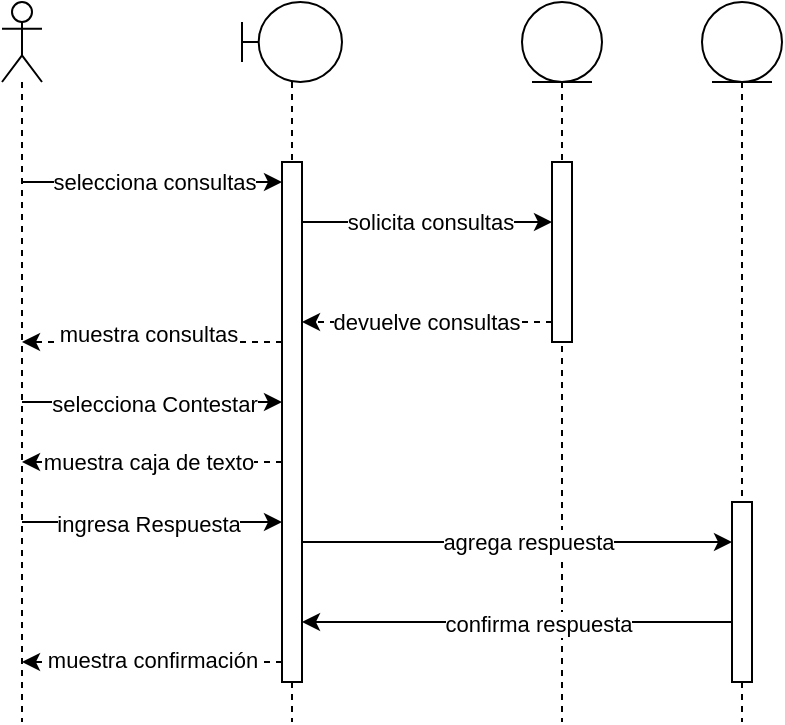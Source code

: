<mxfile version="24.4.0" type="device">
  <diagram name="Page-1" id="2YBvvXClWsGukQMizWep">
    <mxGraphModel dx="505" dy="827" grid="1" gridSize="10" guides="1" tooltips="1" connect="1" arrows="1" fold="1" page="1" pageScale="1" pageWidth="850" pageHeight="1100" math="0" shadow="0">
      <root>
        <mxCell id="0" />
        <mxCell id="1" parent="0" />
        <mxCell id="Yi4tawwr3cMeWZQa_mhw-41" style="edgeStyle=orthogonalEdgeStyle;rounded=0;orthogonalLoop=1;jettySize=auto;html=1;curved=0;" edge="1" parent="1" source="Yi4tawwr3cMeWZQa_mhw-36" target="Yi4tawwr3cMeWZQa_mhw-38">
          <mxGeometry relative="1" as="geometry">
            <Array as="points">
              <mxPoint x="120" y="170" />
              <mxPoint x="120" y="170" />
            </Array>
          </mxGeometry>
        </mxCell>
        <mxCell id="Yi4tawwr3cMeWZQa_mhw-58" value="selecciona consultas" style="edgeLabel;html=1;align=center;verticalAlign=middle;resizable=0;points=[];" vertex="1" connectable="0" parent="Yi4tawwr3cMeWZQa_mhw-41">
          <mxGeometry x="-0.011" relative="1" as="geometry">
            <mxPoint x="1" as="offset" />
          </mxGeometry>
        </mxCell>
        <mxCell id="Yi4tawwr3cMeWZQa_mhw-59" style="edgeStyle=orthogonalEdgeStyle;rounded=0;orthogonalLoop=1;jettySize=auto;html=1;curved=0;" edge="1" parent="1" source="Yi4tawwr3cMeWZQa_mhw-36" target="Yi4tawwr3cMeWZQa_mhw-38">
          <mxGeometry relative="1" as="geometry">
            <Array as="points">
              <mxPoint x="130" y="280" />
              <mxPoint x="130" y="280" />
            </Array>
          </mxGeometry>
        </mxCell>
        <mxCell id="Yi4tawwr3cMeWZQa_mhw-60" value="selecciona Contestar" style="edgeLabel;html=1;align=center;verticalAlign=middle;resizable=0;points=[];" vertex="1" connectable="0" parent="Yi4tawwr3cMeWZQa_mhw-59">
          <mxGeometry x="-0.011" y="-1" relative="1" as="geometry">
            <mxPoint x="1" as="offset" />
          </mxGeometry>
        </mxCell>
        <mxCell id="Yi4tawwr3cMeWZQa_mhw-67" style="edgeStyle=orthogonalEdgeStyle;rounded=0;orthogonalLoop=1;jettySize=auto;html=1;curved=0;" edge="1" parent="1" source="Yi4tawwr3cMeWZQa_mhw-36" target="Yi4tawwr3cMeWZQa_mhw-38">
          <mxGeometry relative="1" as="geometry">
            <Array as="points">
              <mxPoint x="130" y="340" />
              <mxPoint x="130" y="340" />
            </Array>
          </mxGeometry>
        </mxCell>
        <mxCell id="Yi4tawwr3cMeWZQa_mhw-68" value="ingresa Respuesta" style="edgeLabel;html=1;align=center;verticalAlign=middle;resizable=0;points=[];" vertex="1" connectable="0" parent="Yi4tawwr3cMeWZQa_mhw-67">
          <mxGeometry x="-0.027" y="-1" relative="1" as="geometry">
            <mxPoint as="offset" />
          </mxGeometry>
        </mxCell>
        <mxCell id="Yi4tawwr3cMeWZQa_mhw-36" value="" style="shape=umlLifeline;perimeter=lifelinePerimeter;whiteSpace=wrap;html=1;container=1;dropTarget=0;collapsible=0;recursiveResize=0;outlineConnect=0;portConstraint=eastwest;newEdgeStyle={&quot;curved&quot;:0,&quot;rounded&quot;:0};participant=umlActor;" vertex="1" parent="1">
          <mxGeometry x="20" y="80" width="20" height="360" as="geometry" />
        </mxCell>
        <mxCell id="Yi4tawwr3cMeWZQa_mhw-37" value="" style="shape=umlLifeline;perimeter=lifelinePerimeter;whiteSpace=wrap;html=1;container=1;dropTarget=0;collapsible=0;recursiveResize=0;outlineConnect=0;portConstraint=eastwest;newEdgeStyle={&quot;curved&quot;:0,&quot;rounded&quot;:0};participant=umlBoundary;" vertex="1" parent="1">
          <mxGeometry x="140" y="80" width="50" height="360" as="geometry" />
        </mxCell>
        <mxCell id="Yi4tawwr3cMeWZQa_mhw-38" value="" style="html=1;points=[[0,0,0,0,5],[0,1,0,0,-5],[1,0,0,0,5],[1,1,0,0,-5]];perimeter=orthogonalPerimeter;outlineConnect=0;targetShapes=umlLifeline;portConstraint=eastwest;newEdgeStyle={&quot;curved&quot;:0,&quot;rounded&quot;:0};" vertex="1" parent="Yi4tawwr3cMeWZQa_mhw-37">
          <mxGeometry x="20" y="80" width="10" height="260" as="geometry" />
        </mxCell>
        <mxCell id="Yi4tawwr3cMeWZQa_mhw-39" value="" style="shape=umlLifeline;perimeter=lifelinePerimeter;whiteSpace=wrap;html=1;container=1;dropTarget=0;collapsible=0;recursiveResize=0;outlineConnect=0;portConstraint=eastwest;newEdgeStyle={&quot;curved&quot;:0,&quot;rounded&quot;:0};participant=umlEntity;" vertex="1" parent="1">
          <mxGeometry x="280" y="80" width="40" height="360" as="geometry" />
        </mxCell>
        <mxCell id="Yi4tawwr3cMeWZQa_mhw-40" value="" style="html=1;points=[[0,0,0,0,5],[0,1,0,0,-5],[1,0,0,0,5],[1,1,0,0,-5]];perimeter=orthogonalPerimeter;outlineConnect=0;targetShapes=umlLifeline;portConstraint=eastwest;newEdgeStyle={&quot;curved&quot;:0,&quot;rounded&quot;:0};" vertex="1" parent="Yi4tawwr3cMeWZQa_mhw-39">
          <mxGeometry x="15" y="80" width="10" height="90" as="geometry" />
        </mxCell>
        <mxCell id="Yi4tawwr3cMeWZQa_mhw-47" style="edgeStyle=orthogonalEdgeStyle;rounded=0;orthogonalLoop=1;jettySize=auto;html=1;curved=0;" edge="1" parent="1" source="Yi4tawwr3cMeWZQa_mhw-38" target="Yi4tawwr3cMeWZQa_mhw-40">
          <mxGeometry relative="1" as="geometry">
            <Array as="points">
              <mxPoint x="290" y="190" />
              <mxPoint x="290" y="190" />
            </Array>
          </mxGeometry>
        </mxCell>
        <mxCell id="Yi4tawwr3cMeWZQa_mhw-73" value="solicita consultas" style="edgeLabel;html=1;align=center;verticalAlign=middle;resizable=0;points=[];" vertex="1" connectable="0" parent="Yi4tawwr3cMeWZQa_mhw-47">
          <mxGeometry x="0.024" relative="1" as="geometry">
            <mxPoint as="offset" />
          </mxGeometry>
        </mxCell>
        <mxCell id="Yi4tawwr3cMeWZQa_mhw-48" style="edgeStyle=orthogonalEdgeStyle;rounded=0;orthogonalLoop=1;jettySize=auto;html=1;curved=0;dashed=1;" edge="1" parent="1" source="Yi4tawwr3cMeWZQa_mhw-40" target="Yi4tawwr3cMeWZQa_mhw-38">
          <mxGeometry relative="1" as="geometry">
            <Array as="points">
              <mxPoint x="290" y="240" />
              <mxPoint x="290" y="240" />
            </Array>
          </mxGeometry>
        </mxCell>
        <mxCell id="Yi4tawwr3cMeWZQa_mhw-49" value="devuelve consultas" style="edgeLabel;html=1;align=center;verticalAlign=middle;resizable=0;points=[];" vertex="1" connectable="0" parent="Yi4tawwr3cMeWZQa_mhw-48">
          <mxGeometry x="0.006" relative="1" as="geometry">
            <mxPoint as="offset" />
          </mxGeometry>
        </mxCell>
        <mxCell id="Yi4tawwr3cMeWZQa_mhw-50" style="edgeStyle=orthogonalEdgeStyle;rounded=0;orthogonalLoop=1;jettySize=auto;html=1;curved=0;dashed=1;" edge="1" parent="1" source="Yi4tawwr3cMeWZQa_mhw-38" target="Yi4tawwr3cMeWZQa_mhw-36">
          <mxGeometry relative="1" as="geometry">
            <Array as="points">
              <mxPoint x="70" y="250" />
              <mxPoint x="70" y="250" />
            </Array>
          </mxGeometry>
        </mxCell>
        <mxCell id="Yi4tawwr3cMeWZQa_mhw-51" value="muestra consultas" style="edgeLabel;html=1;align=center;verticalAlign=middle;resizable=0;points=[];" vertex="1" connectable="0" parent="Yi4tawwr3cMeWZQa_mhw-50">
          <mxGeometry x="0.042" y="-4" relative="1" as="geometry">
            <mxPoint as="offset" />
          </mxGeometry>
        </mxCell>
        <mxCell id="Yi4tawwr3cMeWZQa_mhw-61" value="" style="shape=umlLifeline;perimeter=lifelinePerimeter;whiteSpace=wrap;html=1;container=1;dropTarget=0;collapsible=0;recursiveResize=0;outlineConnect=0;portConstraint=eastwest;newEdgeStyle={&quot;curved&quot;:0,&quot;rounded&quot;:0};participant=umlEntity;" vertex="1" parent="1">
          <mxGeometry x="370" y="80" width="40" height="360" as="geometry" />
        </mxCell>
        <mxCell id="Yi4tawwr3cMeWZQa_mhw-62" value="" style="html=1;points=[[0,0,0,0,5],[0,1,0,0,-5],[1,0,0,0,5],[1,1,0,0,-5]];perimeter=orthogonalPerimeter;outlineConnect=0;targetShapes=umlLifeline;portConstraint=eastwest;newEdgeStyle={&quot;curved&quot;:0,&quot;rounded&quot;:0};" vertex="1" parent="Yi4tawwr3cMeWZQa_mhw-61">
          <mxGeometry x="15" y="250" width="10" height="90" as="geometry" />
        </mxCell>
        <mxCell id="Yi4tawwr3cMeWZQa_mhw-64" style="edgeStyle=orthogonalEdgeStyle;rounded=0;orthogonalLoop=1;jettySize=auto;html=1;curved=0;dashed=1;" edge="1" parent="1" source="Yi4tawwr3cMeWZQa_mhw-38" target="Yi4tawwr3cMeWZQa_mhw-36">
          <mxGeometry relative="1" as="geometry">
            <Array as="points">
              <mxPoint x="130" y="310" />
              <mxPoint x="130" y="310" />
            </Array>
          </mxGeometry>
        </mxCell>
        <mxCell id="Yi4tawwr3cMeWZQa_mhw-66" value="muestra caja de texto" style="edgeLabel;html=1;align=center;verticalAlign=middle;resizable=0;points=[];" vertex="1" connectable="0" parent="Yi4tawwr3cMeWZQa_mhw-64">
          <mxGeometry x="0.027" relative="1" as="geometry">
            <mxPoint as="offset" />
          </mxGeometry>
        </mxCell>
        <mxCell id="Yi4tawwr3cMeWZQa_mhw-69" style="edgeStyle=orthogonalEdgeStyle;rounded=0;orthogonalLoop=1;jettySize=auto;html=1;curved=0;" edge="1" parent="1" source="Yi4tawwr3cMeWZQa_mhw-38" target="Yi4tawwr3cMeWZQa_mhw-62">
          <mxGeometry relative="1" as="geometry">
            <Array as="points">
              <mxPoint x="360" y="350" />
              <mxPoint x="360" y="350" />
            </Array>
          </mxGeometry>
        </mxCell>
        <mxCell id="Yi4tawwr3cMeWZQa_mhw-70" value="agrega respuesta" style="edgeLabel;html=1;align=center;verticalAlign=middle;resizable=0;points=[];" vertex="1" connectable="0" parent="Yi4tawwr3cMeWZQa_mhw-69">
          <mxGeometry x="0.053" relative="1" as="geometry">
            <mxPoint as="offset" />
          </mxGeometry>
        </mxCell>
        <mxCell id="Yi4tawwr3cMeWZQa_mhw-71" style="edgeStyle=orthogonalEdgeStyle;rounded=0;orthogonalLoop=1;jettySize=auto;html=1;curved=0;" edge="1" parent="1" source="Yi4tawwr3cMeWZQa_mhw-62" target="Yi4tawwr3cMeWZQa_mhw-38">
          <mxGeometry relative="1" as="geometry">
            <mxPoint x="250" y="520" as="targetPoint" />
            <Array as="points">
              <mxPoint x="350" y="390" />
              <mxPoint x="350" y="390" />
            </Array>
          </mxGeometry>
        </mxCell>
        <mxCell id="Yi4tawwr3cMeWZQa_mhw-72" value="confirma respuesta" style="edgeLabel;html=1;align=center;verticalAlign=middle;resizable=0;points=[];" vertex="1" connectable="0" parent="Yi4tawwr3cMeWZQa_mhw-71">
          <mxGeometry x="-0.092" y="1" relative="1" as="geometry">
            <mxPoint as="offset" />
          </mxGeometry>
        </mxCell>
        <mxCell id="Yi4tawwr3cMeWZQa_mhw-74" style="edgeStyle=orthogonalEdgeStyle;rounded=0;orthogonalLoop=1;jettySize=auto;html=1;curved=0;dashed=1;" edge="1" parent="1" source="Yi4tawwr3cMeWZQa_mhw-38" target="Yi4tawwr3cMeWZQa_mhw-36">
          <mxGeometry relative="1" as="geometry">
            <Array as="points">
              <mxPoint x="140" y="410" />
              <mxPoint x="140" y="410" />
            </Array>
          </mxGeometry>
        </mxCell>
        <mxCell id="Yi4tawwr3cMeWZQa_mhw-75" value="muestra confirmación" style="edgeLabel;html=1;align=center;verticalAlign=middle;resizable=0;points=[];" vertex="1" connectable="0" parent="Yi4tawwr3cMeWZQa_mhw-74">
          <mxGeometry x="0.011" y="-1" relative="1" as="geometry">
            <mxPoint as="offset" />
          </mxGeometry>
        </mxCell>
      </root>
    </mxGraphModel>
  </diagram>
</mxfile>
